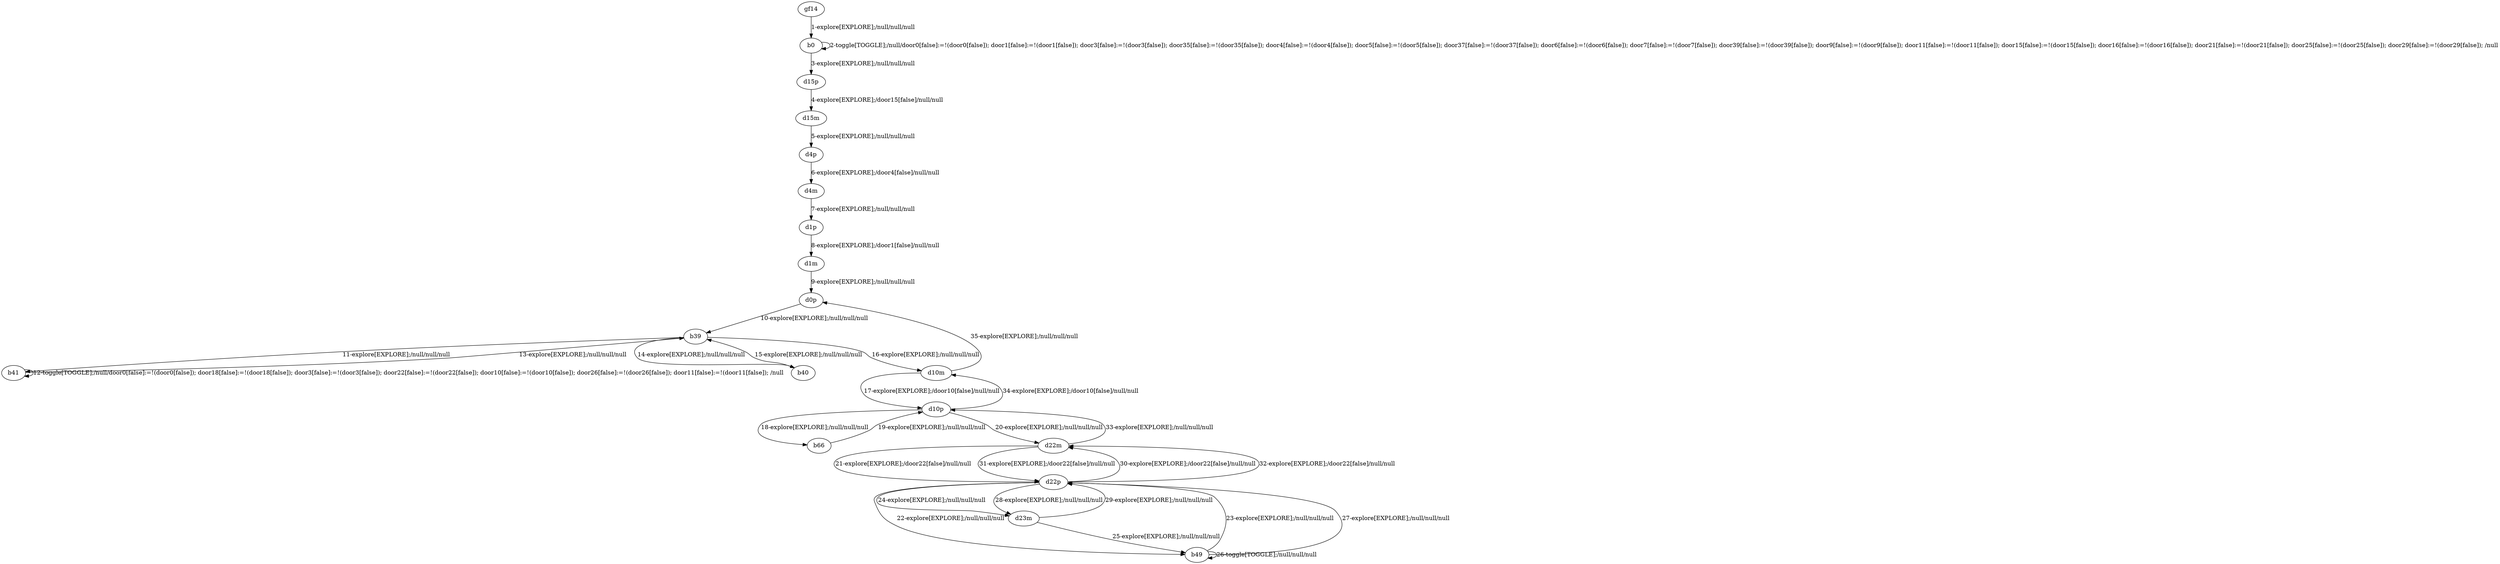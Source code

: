 # Total number of goals covered by this test: 6
# b49 --> d22p
# d23m --> d22p
# d23m --> b49
# b49 --> b49
# d22p --> b49
# d22p --> d23m

digraph g {
"gf14" -> "b0" [label = "1-explore[EXPLORE];/null/null/null"];
"b0" -> "b0" [label = "2-toggle[TOGGLE];/null/door0[false]:=!(door0[false]); door1[false]:=!(door1[false]); door3[false]:=!(door3[false]); door35[false]:=!(door35[false]); door4[false]:=!(door4[false]); door5[false]:=!(door5[false]); door37[false]:=!(door37[false]); door6[false]:=!(door6[false]); door7[false]:=!(door7[false]); door39[false]:=!(door39[false]); door9[false]:=!(door9[false]); door11[false]:=!(door11[false]); door15[false]:=!(door15[false]); door16[false]:=!(door16[false]); door21[false]:=!(door21[false]); door25[false]:=!(door25[false]); door29[false]:=!(door29[false]); /null"];
"b0" -> "d15p" [label = "3-explore[EXPLORE];/null/null/null"];
"d15p" -> "d15m" [label = "4-explore[EXPLORE];/door15[false]/null/null"];
"d15m" -> "d4p" [label = "5-explore[EXPLORE];/null/null/null"];
"d4p" -> "d4m" [label = "6-explore[EXPLORE];/door4[false]/null/null"];
"d4m" -> "d1p" [label = "7-explore[EXPLORE];/null/null/null"];
"d1p" -> "d1m" [label = "8-explore[EXPLORE];/door1[false]/null/null"];
"d1m" -> "d0p" [label = "9-explore[EXPLORE];/null/null/null"];
"d0p" -> "b39" [label = "10-explore[EXPLORE];/null/null/null"];
"b39" -> "b41" [label = "11-explore[EXPLORE];/null/null/null"];
"b41" -> "b41" [label = "12-toggle[TOGGLE];/null/door0[false]:=!(door0[false]); door18[false]:=!(door18[false]); door3[false]:=!(door3[false]); door22[false]:=!(door22[false]); door10[false]:=!(door10[false]); door26[false]:=!(door26[false]); door11[false]:=!(door11[false]); /null"];
"b41" -> "b39" [label = "13-explore[EXPLORE];/null/null/null"];
"b39" -> "b40" [label = "14-explore[EXPLORE];/null/null/null"];
"b40" -> "b39" [label = "15-explore[EXPLORE];/null/null/null"];
"b39" -> "d10m" [label = "16-explore[EXPLORE];/null/null/null"];
"d10m" -> "d10p" [label = "17-explore[EXPLORE];/door10[false]/null/null"];
"d10p" -> "b66" [label = "18-explore[EXPLORE];/null/null/null"];
"b66" -> "d10p" [label = "19-explore[EXPLORE];/null/null/null"];
"d10p" -> "d22m" [label = "20-explore[EXPLORE];/null/null/null"];
"d22m" -> "d22p" [label = "21-explore[EXPLORE];/door22[false]/null/null"];
"d22p" -> "b49" [label = "22-explore[EXPLORE];/null/null/null"];
"b49" -> "d22p" [label = "23-explore[EXPLORE];/null/null/null"];
"d22p" -> "d23m" [label = "24-explore[EXPLORE];/null/null/null"];
"d23m" -> "b49" [label = "25-explore[EXPLORE];/null/null/null"];
"b49" -> "b49" [label = "26-toggle[TOGGLE];/null/null/null"];
"b49" -> "d22p" [label = "27-explore[EXPLORE];/null/null/null"];
"d22p" -> "d23m" [label = "28-explore[EXPLORE];/null/null/null"];
"d23m" -> "d22p" [label = "29-explore[EXPLORE];/null/null/null"];
"d22p" -> "d22m" [label = "30-explore[EXPLORE];/door22[false]/null/null"];
"d22m" -> "d22p" [label = "31-explore[EXPLORE];/door22[false]/null/null"];
"d22p" -> "d22m" [label = "32-explore[EXPLORE];/door22[false]/null/null"];
"d22m" -> "d10p" [label = "33-explore[EXPLORE];/null/null/null"];
"d10p" -> "d10m" [label = "34-explore[EXPLORE];/door10[false]/null/null"];
"d10m" -> "d0p" [label = "35-explore[EXPLORE];/null/null/null"];
}